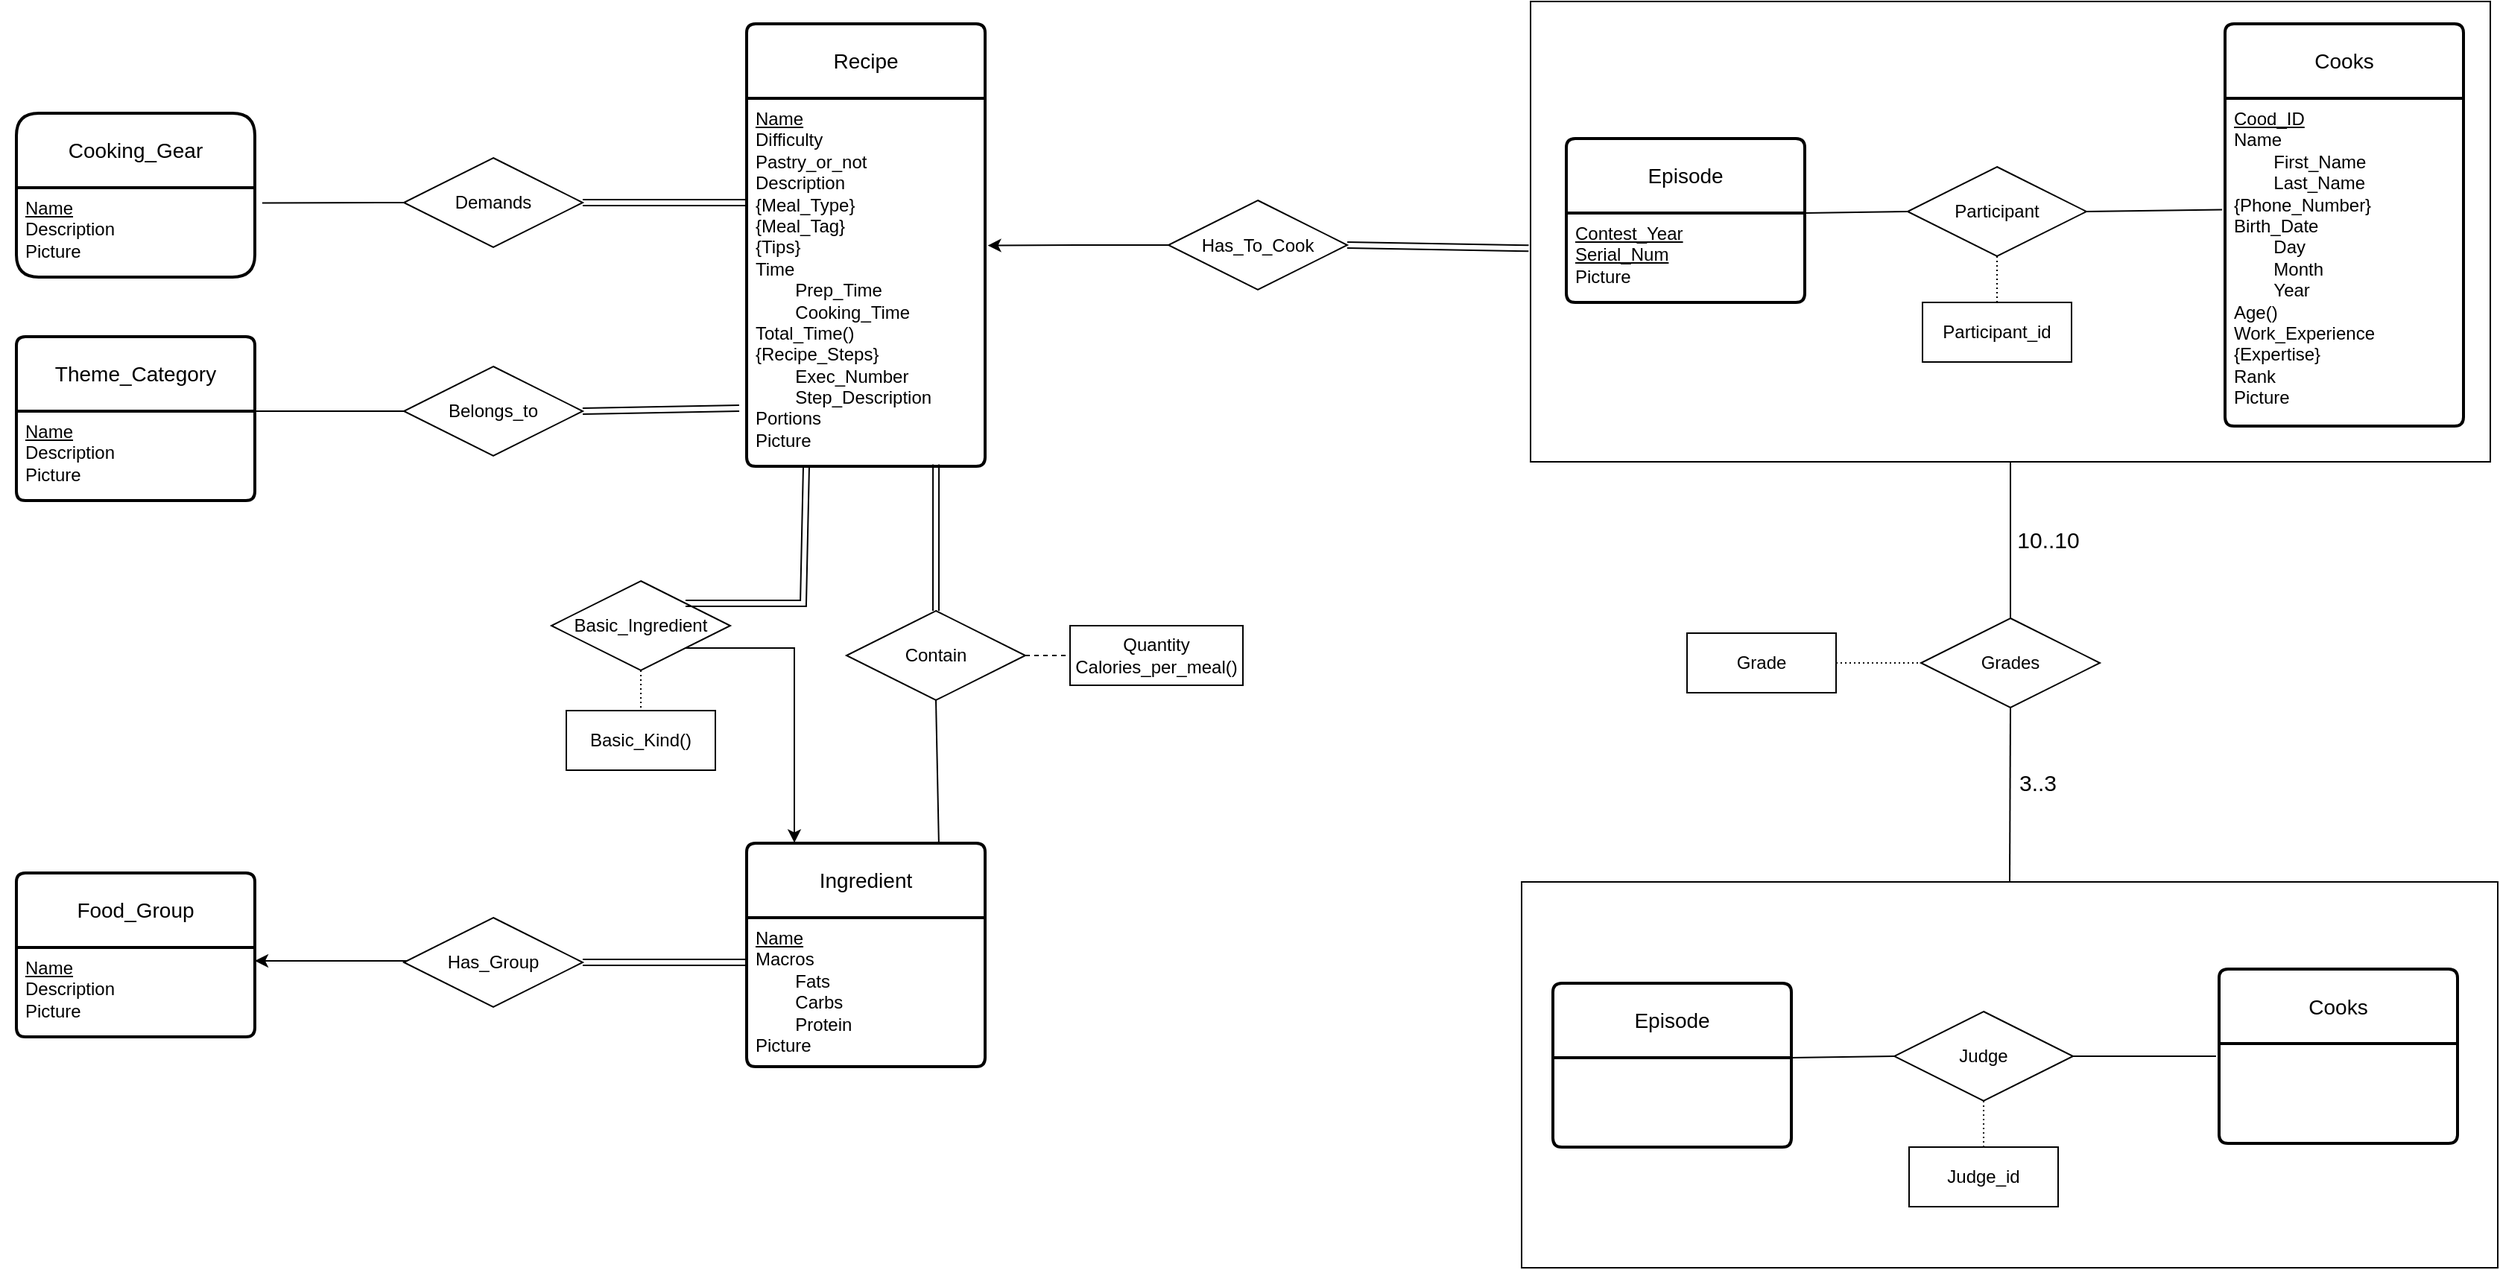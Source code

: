 <mxfile version="24.4.7" type="google">
  <diagram name="Page-1" id="9CEb0XflAj-eh8P2qGpo">
    <mxGraphModel grid="0" page="1" gridSize="10" guides="1" tooltips="1" connect="1" arrows="1" fold="1" pageScale="1" pageWidth="827" pageHeight="1169" background="#FFFFFF" math="0" shadow="0">
      <root>
        <mxCell id="0" />
        <mxCell id="1" parent="0" />
        <mxCell id="BUbjw_bZ-SFrNvqpXmwZ-1" value="Cooking_Gear" style="swimlane;childLayout=stackLayout;horizontal=1;startSize=50;horizontalStack=0;rounded=1;fontSize=14;fontStyle=0;strokeWidth=2;resizeParent=0;resizeLast=1;shadow=0;dashed=0;align=center;arcSize=10;whiteSpace=wrap;html=1;" vertex="1" parent="1">
          <mxGeometry x="-210" y="180" width="160" height="110" as="geometry" />
        </mxCell>
        <mxCell id="BUbjw_bZ-SFrNvqpXmwZ-2" value="&lt;div&gt;&lt;u&gt;Name&lt;br&gt;&lt;/u&gt;&lt;/div&gt;&lt;div&gt;Description&lt;/div&gt;&lt;div&gt;Picture&lt;/div&gt;" style="align=left;strokeColor=none;fillColor=none;spacingLeft=4;fontSize=12;verticalAlign=top;resizable=0;rotatable=0;part=1;html=1;" vertex="1" parent="BUbjw_bZ-SFrNvqpXmwZ-1">
          <mxGeometry y="50" width="160" height="60" as="geometry" />
        </mxCell>
        <mxCell id="BUbjw_bZ-SFrNvqpXmwZ-4" value="&lt;div&gt;Demands&lt;/div&gt;" style="shape=rhombus;perimeter=rhombusPerimeter;whiteSpace=wrap;html=1;align=center;" vertex="1" parent="1">
          <mxGeometry x="50" y="210" width="120" height="60" as="geometry" />
        </mxCell>
        <mxCell id="BUbjw_bZ-SFrNvqpXmwZ-6" value="" style="endArrow=none;html=1;rounded=0;exitX=1.031;exitY=0.171;exitDx=0;exitDy=0;entryX=0;entryY=0.5;entryDx=0;entryDy=0;exitPerimeter=0;" edge="1" parent="1" source="BUbjw_bZ-SFrNvqpXmwZ-2" target="BUbjw_bZ-SFrNvqpXmwZ-4">
          <mxGeometry relative="1" as="geometry">
            <mxPoint x="340" y="410" as="sourcePoint" />
            <mxPoint x="500" y="410" as="targetPoint" />
            <Array as="points" />
          </mxGeometry>
        </mxCell>
        <mxCell id="BUbjw_bZ-SFrNvqpXmwZ-7" value="" style="resizable=0;html=1;whiteSpace=wrap;align=right;verticalAlign=bottom;" connectable="0" vertex="1" parent="BUbjw_bZ-SFrNvqpXmwZ-6">
          <mxGeometry x="1" relative="1" as="geometry" />
        </mxCell>
        <mxCell id="BUbjw_bZ-SFrNvqpXmwZ-10" value="Recipe" style="swimlane;childLayout=stackLayout;horizontal=1;startSize=50;horizontalStack=0;rounded=1;fontSize=14;fontStyle=0;strokeWidth=2;resizeParent=0;resizeLast=1;shadow=0;dashed=0;align=center;arcSize=4;whiteSpace=wrap;html=1;" vertex="1" parent="1">
          <mxGeometry x="280" y="120" width="160" height="297" as="geometry" />
        </mxCell>
        <mxCell id="BUbjw_bZ-SFrNvqpXmwZ-11" value="&lt;div&gt;&lt;u&gt;Name&lt;/u&gt;&lt;/div&gt;&lt;div&gt;Difficulty&lt;/div&gt;&lt;div&gt;Pastry_or_not&lt;/div&gt;&lt;div&gt;Description&lt;/div&gt;&lt;div&gt;{Meal_Type}&lt;br&gt;&lt;/div&gt;&lt;div&gt;{Meal_Tag}&lt;/div&gt;&lt;div&gt;{Tips}&lt;/div&gt;&lt;div&gt;Time&lt;/div&gt;&lt;div&gt;&lt;span style=&quot;white-space: pre;&quot;&gt;&#x9;&lt;/span&gt;Prep_Time&lt;/div&gt;&lt;div&gt;&lt;span style=&quot;white-space: pre;&quot;&gt;&#x9;&lt;/span&gt;Cooking_Time&lt;/div&gt;&lt;div&gt;Total_Time()&lt;/div&gt;&lt;div&gt;{Recipe_Steps}&lt;/div&gt;&lt;div&gt;&lt;span style=&quot;white-space: pre;&quot;&gt;&#x9;Exec&lt;/span&gt;_Number&lt;/div&gt;&lt;div&gt;&lt;span style=&quot;white-space: pre;&quot;&gt;&#x9;&lt;/span&gt;Step_Description&lt;/div&gt;&lt;div&gt;Portions&lt;/div&gt;&lt;div&gt;Picture&lt;br&gt;&lt;/div&gt;" style="align=left;strokeColor=none;fillColor=none;spacingLeft=4;fontSize=12;verticalAlign=top;resizable=0;rotatable=0;part=1;html=1;" vertex="1" parent="BUbjw_bZ-SFrNvqpXmwZ-10">
          <mxGeometry y="50" width="160" height="247" as="geometry" />
        </mxCell>
        <mxCell id="BUbjw_bZ-SFrNvqpXmwZ-17" value="" style="shape=link;html=1;rounded=0;entryX=1;entryY=0.5;entryDx=0;entryDy=0;" edge="1" parent="1" target="BUbjw_bZ-SFrNvqpXmwZ-4">
          <mxGeometry relative="1" as="geometry">
            <mxPoint x="280" y="240" as="sourcePoint" />
            <mxPoint x="500" y="410" as="targetPoint" />
          </mxGeometry>
        </mxCell>
        <mxCell id="BUbjw_bZ-SFrNvqpXmwZ-18" value="" style="resizable=0;html=1;whiteSpace=wrap;align=right;verticalAlign=bottom;" connectable="0" vertex="1" parent="BUbjw_bZ-SFrNvqpXmwZ-17">
          <mxGeometry x="1" relative="1" as="geometry">
            <mxPoint x="-320" y="230" as="offset" />
          </mxGeometry>
        </mxCell>
        <mxCell id="BUbjw_bZ-SFrNvqpXmwZ-19" value="&lt;div&gt;Belongs_to&lt;/div&gt;" style="shape=rhombus;perimeter=rhombusPerimeter;whiteSpace=wrap;html=1;align=center;" vertex="1" parent="1">
          <mxGeometry x="50" y="350" width="120" height="60" as="geometry" />
        </mxCell>
        <mxCell id="BUbjw_bZ-SFrNvqpXmwZ-20" value="" style="shape=link;html=1;rounded=0;exitX=1;exitY=0.5;exitDx=0;exitDy=0;" edge="1" parent="1" source="BUbjw_bZ-SFrNvqpXmwZ-19">
          <mxGeometry relative="1" as="geometry">
            <mxPoint x="340" y="410" as="sourcePoint" />
            <mxPoint x="275" y="378" as="targetPoint" />
          </mxGeometry>
        </mxCell>
        <mxCell id="BUbjw_bZ-SFrNvqpXmwZ-21" value="" style="resizable=0;html=1;whiteSpace=wrap;align=right;verticalAlign=bottom;" connectable="0" vertex="1" parent="BUbjw_bZ-SFrNvqpXmwZ-20">
          <mxGeometry x="1" relative="1" as="geometry" />
        </mxCell>
        <mxCell id="BUbjw_bZ-SFrNvqpXmwZ-22" value="&lt;div&gt;Theme_Category&lt;/div&gt;" style="swimlane;childLayout=stackLayout;horizontal=1;startSize=50;horizontalStack=0;rounded=1;fontSize=14;fontStyle=0;strokeWidth=2;resizeParent=0;resizeLast=1;shadow=0;dashed=0;align=center;arcSize=4;whiteSpace=wrap;html=1;" vertex="1" parent="1">
          <mxGeometry x="-210" y="330" width="160" height="110" as="geometry" />
        </mxCell>
        <mxCell id="BUbjw_bZ-SFrNvqpXmwZ-23" value="&lt;div&gt;&lt;u&gt;Name&lt;/u&gt;&lt;/div&gt;&lt;div&gt;Description&lt;br&gt;&lt;/div&gt;&lt;div&gt;Picture&lt;br&gt;&lt;/div&gt;" style="align=left;strokeColor=none;fillColor=none;spacingLeft=4;fontSize=12;verticalAlign=top;resizable=0;rotatable=0;part=1;html=1;" vertex="1" parent="BUbjw_bZ-SFrNvqpXmwZ-22">
          <mxGeometry y="50" width="160" height="60" as="geometry" />
        </mxCell>
        <mxCell id="BUbjw_bZ-SFrNvqpXmwZ-24" value="" style="endArrow=none;html=1;rounded=0;entryX=0;entryY=0.5;entryDx=0;entryDy=0;exitX=1;exitY=0;exitDx=0;exitDy=0;" edge="1" parent="1" source="BUbjw_bZ-SFrNvqpXmwZ-23" target="BUbjw_bZ-SFrNvqpXmwZ-19">
          <mxGeometry relative="1" as="geometry">
            <mxPoint x="340" y="410" as="sourcePoint" />
            <mxPoint x="500" y="410" as="targetPoint" />
          </mxGeometry>
        </mxCell>
        <mxCell id="BUbjw_bZ-SFrNvqpXmwZ-25" value="" style="resizable=0;html=1;whiteSpace=wrap;align=right;verticalAlign=bottom;" connectable="0" vertex="1" parent="BUbjw_bZ-SFrNvqpXmwZ-24">
          <mxGeometry x="1" relative="1" as="geometry">
            <mxPoint x="-270" y="170" as="offset" />
          </mxGeometry>
        </mxCell>
        <mxCell id="BUbjw_bZ-SFrNvqpXmwZ-29" value="Contain" style="shape=rhombus;perimeter=rhombusPerimeter;whiteSpace=wrap;html=1;align=center;" vertex="1" parent="1">
          <mxGeometry x="347" y="514" width="120" height="60" as="geometry" />
        </mxCell>
        <mxCell id="BUbjw_bZ-SFrNvqpXmwZ-30" value="" style="endArrow=none;html=1;rounded=0;entryX=0.5;entryY=0;entryDx=0;entryDy=0;exitX=0.794;exitY=0.995;exitDx=0;exitDy=0;exitPerimeter=0;shape=link;" edge="1" parent="1" source="BUbjw_bZ-SFrNvqpXmwZ-11" target="BUbjw_bZ-SFrNvqpXmwZ-29">
          <mxGeometry relative="1" as="geometry">
            <mxPoint x="402" y="420" as="sourcePoint" />
            <mxPoint x="640" y="410" as="targetPoint" />
          </mxGeometry>
        </mxCell>
        <mxCell id="BUbjw_bZ-SFrNvqpXmwZ-31" value="" style="resizable=0;html=1;whiteSpace=wrap;align=right;verticalAlign=bottom;" connectable="0" vertex="1" parent="BUbjw_bZ-SFrNvqpXmwZ-30">
          <mxGeometry x="1" relative="1" as="geometry" />
        </mxCell>
        <mxCell id="BUbjw_bZ-SFrNvqpXmwZ-36" value="&lt;div&gt;Quantity&lt;/div&gt;&lt;div&gt;Calories_per_meal()&lt;/div&gt;" style="whiteSpace=wrap;html=1;align=center;" vertex="1" parent="1">
          <mxGeometry x="497" y="524" width="116" height="40" as="geometry" />
        </mxCell>
        <mxCell id="BUbjw_bZ-SFrNvqpXmwZ-37" value="Ingredient" style="swimlane;childLayout=stackLayout;horizontal=1;startSize=50;horizontalStack=0;rounded=1;fontSize=14;fontStyle=0;strokeWidth=2;resizeParent=0;resizeLast=1;shadow=0;dashed=0;align=center;arcSize=4;whiteSpace=wrap;html=1;" vertex="1" parent="1">
          <mxGeometry x="280" y="670" width="160" height="150" as="geometry" />
        </mxCell>
        <mxCell id="BUbjw_bZ-SFrNvqpXmwZ-38" value="&lt;div&gt;&lt;u&gt;Name&lt;/u&gt;&lt;/div&gt;&lt;div&gt;Macros&lt;/div&gt;&lt;div&gt;&lt;span style=&quot;white-space: pre;&quot;&gt;&#x9;&lt;/span&gt;Fats&lt;/div&gt;&lt;div&gt;&lt;span style=&quot;white-space: pre;&quot;&gt;&#x9;&lt;/span&gt;Carbs&lt;/div&gt;&lt;div&gt;&lt;span style=&quot;white-space: pre;&quot;&gt;&#x9;&lt;/span&gt;Protein&lt;/div&gt;&lt;div&gt;Picture&lt;br&gt;&lt;/div&gt;&lt;span style=&quot;white-space: pre;&quot;&gt;&lt;/span&gt;" style="align=left;strokeColor=none;fillColor=none;spacingLeft=4;fontSize=12;verticalAlign=top;resizable=0;rotatable=0;part=1;html=1;" vertex="1" parent="BUbjw_bZ-SFrNvqpXmwZ-37">
          <mxGeometry y="50" width="160" height="100" as="geometry" />
        </mxCell>
        <mxCell id="BUbjw_bZ-SFrNvqpXmwZ-39" value="" style="endArrow=none;html=1;rounded=0;entryX=0.5;entryY=1;entryDx=0;entryDy=0;exitX=0.806;exitY=0.005;exitDx=0;exitDy=0;exitPerimeter=0;" edge="1" parent="1" source="BUbjw_bZ-SFrNvqpXmwZ-37" target="BUbjw_bZ-SFrNvqpXmwZ-29">
          <mxGeometry relative="1" as="geometry">
            <mxPoint x="407" y="667" as="sourcePoint" />
            <mxPoint x="500" y="560" as="targetPoint" />
          </mxGeometry>
        </mxCell>
        <mxCell id="BUbjw_bZ-SFrNvqpXmwZ-40" value="" style="resizable=0;html=1;whiteSpace=wrap;align=right;verticalAlign=bottom;" connectable="0" vertex="1" parent="BUbjw_bZ-SFrNvqpXmwZ-39">
          <mxGeometry x="1" relative="1" as="geometry" />
        </mxCell>
        <mxCell id="BUbjw_bZ-SFrNvqpXmwZ-41" value="Has_Group" style="shape=rhombus;perimeter=rhombusPerimeter;whiteSpace=wrap;html=1;align=center;" vertex="1" parent="1">
          <mxGeometry x="50" y="720" width="120" height="60" as="geometry" />
        </mxCell>
        <mxCell id="BUbjw_bZ-SFrNvqpXmwZ-42" value="" style="shape=link;html=1;rounded=0;exitX=1;exitY=0.5;exitDx=0;exitDy=0;" edge="1" parent="1" source="BUbjw_bZ-SFrNvqpXmwZ-41">
          <mxGeometry relative="1" as="geometry">
            <mxPoint x="340" y="560" as="sourcePoint" />
            <mxPoint x="280" y="750" as="targetPoint" />
          </mxGeometry>
        </mxCell>
        <mxCell id="BUbjw_bZ-SFrNvqpXmwZ-43" value="" style="resizable=0;html=1;whiteSpace=wrap;align=right;verticalAlign=bottom;" connectable="0" vertex="1" parent="BUbjw_bZ-SFrNvqpXmwZ-42">
          <mxGeometry x="1" relative="1" as="geometry" />
        </mxCell>
        <mxCell id="BUbjw_bZ-SFrNvqpXmwZ-44" value="Food_Group" style="swimlane;childLayout=stackLayout;horizontal=1;startSize=50;horizontalStack=0;rounded=1;fontSize=14;fontStyle=0;strokeWidth=2;resizeParent=0;resizeLast=1;shadow=0;dashed=0;align=center;arcSize=4;whiteSpace=wrap;html=1;" vertex="1" parent="1">
          <mxGeometry x="-210" y="690" width="160" height="110" as="geometry" />
        </mxCell>
        <mxCell id="BUbjw_bZ-SFrNvqpXmwZ-45" value="&lt;div&gt;&lt;u&gt;Name&lt;/u&gt;&lt;/div&gt;&lt;div&gt;Description&lt;/div&gt;&lt;div&gt;Picture&lt;br&gt;&lt;/div&gt;" style="align=left;strokeColor=none;fillColor=none;spacingLeft=4;fontSize=12;verticalAlign=top;resizable=0;rotatable=0;part=1;html=1;" vertex="1" parent="BUbjw_bZ-SFrNvqpXmwZ-44">
          <mxGeometry y="50" width="160" height="60" as="geometry" />
        </mxCell>
        <mxCell id="BUbjw_bZ-SFrNvqpXmwZ-48" style="edgeStyle=orthogonalEdgeStyle;rounded=0;orthogonalLoop=1;jettySize=auto;html=1;entryX=1;entryY=0.15;entryDx=0;entryDy=0;entryPerimeter=0;" edge="1" parent="1" source="BUbjw_bZ-SFrNvqpXmwZ-41" target="BUbjw_bZ-SFrNvqpXmwZ-45">
          <mxGeometry relative="1" as="geometry">
            <Array as="points">
              <mxPoint x="20" y="749" />
              <mxPoint x="20" y="749" />
            </Array>
          </mxGeometry>
        </mxCell>
        <mxCell id="BUbjw_bZ-SFrNvqpXmwZ-49" value="Cooks" style="swimlane;childLayout=stackLayout;horizontal=1;startSize=50;horizontalStack=0;rounded=1;fontSize=14;fontStyle=0;strokeWidth=2;resizeParent=0;resizeLast=1;shadow=0;dashed=0;align=center;arcSize=4;whiteSpace=wrap;html=1;" vertex="1" parent="1">
          <mxGeometry x="1272" y="120" width="160" height="270" as="geometry" />
        </mxCell>
        <mxCell id="BUbjw_bZ-SFrNvqpXmwZ-50" value="&lt;div&gt;&lt;u&gt;Cood_ID&lt;/u&gt;&lt;/div&gt;&lt;div&gt;Name&lt;/div&gt;&lt;div&gt;&lt;span style=&quot;white-space: pre;&quot;&gt;&#x9;&lt;/span&gt;First_Name&lt;/div&gt;&lt;div&gt;&lt;span style=&quot;white-space: pre;&quot;&gt;&#x9;&lt;/span&gt;Last_Name&lt;/div&gt;&lt;div&gt;{Phone_Number}&lt;/div&gt;&lt;div&gt;Birth_Date&lt;/div&gt;&lt;div&gt;&lt;span style=&quot;white-space: pre;&quot;&gt;&#x9;&lt;/span&gt;Day&lt;/div&gt;&lt;div&gt;&lt;span style=&quot;white-space: pre;&quot;&gt;&#x9;&lt;/span&gt;Month&lt;/div&gt;&lt;div&gt;&lt;span style=&quot;white-space: pre;&quot;&gt;&#x9;&lt;/span&gt;Year&lt;/div&gt;&lt;div&gt;Age()&lt;/div&gt;&lt;div&gt;Work_Experience&lt;/div&gt;&lt;div&gt;{Expertise}&lt;/div&gt;&lt;div&gt;Rank&lt;/div&gt;&lt;div&gt;Picture&lt;br&gt;&lt;/div&gt;" style="align=left;strokeColor=none;fillColor=none;spacingLeft=4;fontSize=12;verticalAlign=top;resizable=0;rotatable=0;part=1;html=1;" vertex="1" parent="BUbjw_bZ-SFrNvqpXmwZ-49">
          <mxGeometry y="50" width="160" height="220" as="geometry" />
        </mxCell>
        <mxCell id="BUbjw_bZ-SFrNvqpXmwZ-56" value="Grades" style="shape=rhombus;perimeter=rhombusPerimeter;whiteSpace=wrap;html=1;align=center;" vertex="1" parent="1">
          <mxGeometry x="1068" y="519" width="120" height="60" as="geometry" />
        </mxCell>
        <mxCell id="BUbjw_bZ-SFrNvqpXmwZ-63" value="Grade" style="whiteSpace=wrap;html=1;align=center;" vertex="1" parent="1">
          <mxGeometry x="911" y="529" width="100" height="40" as="geometry" />
        </mxCell>
        <mxCell id="BUbjw_bZ-SFrNvqpXmwZ-64" value="" style="endArrow=none;html=1;rounded=0;dashed=1;dashPattern=1 2;exitX=1;exitY=0.5;exitDx=0;exitDy=0;entryX=0;entryY=0.5;entryDx=0;entryDy=0;" edge="1" parent="1" source="BUbjw_bZ-SFrNvqpXmwZ-63" target="BUbjw_bZ-SFrNvqpXmwZ-56">
          <mxGeometry relative="1" as="geometry">
            <mxPoint x="905" y="749" as="sourcePoint" />
            <mxPoint x="915" y="609" as="targetPoint" />
          </mxGeometry>
        </mxCell>
        <mxCell id="BUbjw_bZ-SFrNvqpXmwZ-65" value="" style="resizable=0;html=1;whiteSpace=wrap;align=right;verticalAlign=bottom;" connectable="0" vertex="1" parent="BUbjw_bZ-SFrNvqpXmwZ-64">
          <mxGeometry x="1" relative="1" as="geometry" />
        </mxCell>
        <mxCell id="BUbjw_bZ-SFrNvqpXmwZ-66" value="Episode" style="swimlane;childLayout=stackLayout;horizontal=1;startSize=50;horizontalStack=0;rounded=1;fontSize=14;fontStyle=0;strokeWidth=2;resizeParent=0;resizeLast=1;shadow=0;dashed=0;align=center;arcSize=4;whiteSpace=wrap;html=1;" vertex="1" parent="1">
          <mxGeometry x="830" y="197" width="160" height="110" as="geometry" />
        </mxCell>
        <mxCell id="BUbjw_bZ-SFrNvqpXmwZ-67" value="&lt;div&gt;&lt;u&gt;Contest_Year&lt;/u&gt;&lt;/div&gt;&lt;div&gt;&lt;u&gt;Serial_Num&lt;/u&gt;&lt;br&gt;&lt;/div&gt;&lt;div&gt;Picture&lt;br&gt;&lt;/div&gt;" style="align=left;strokeColor=none;fillColor=none;spacingLeft=4;fontSize=12;verticalAlign=top;resizable=0;rotatable=0;part=1;html=1;" vertex="1" parent="BUbjw_bZ-SFrNvqpXmwZ-66">
          <mxGeometry y="50" width="160" height="60" as="geometry" />
        </mxCell>
        <mxCell id="BUbjw_bZ-SFrNvqpXmwZ-70" value="Has_To_Cook" style="shape=rhombus;perimeter=rhombusPerimeter;whiteSpace=wrap;html=1;align=center;" vertex="1" parent="1">
          <mxGeometry x="563" y="238.5" width="120" height="60" as="geometry" />
        </mxCell>
        <mxCell id="BjS0aAwPkRTt_kayOrdt-1" value="Basic_Ingredient" style="shape=rhombus;perimeter=rhombusPerimeter;whiteSpace=wrap;html=1;align=center;" vertex="1" parent="1">
          <mxGeometry x="149" y="494" width="120" height="60" as="geometry" />
        </mxCell>
        <mxCell id="BjS0aAwPkRTt_kayOrdt-4" value="" style="endArrow=none;html=1;rounded=0;dashed=1;dashPattern=1 2;exitX=0.5;exitY=1;exitDx=0;exitDy=0;entryX=0.5;entryY=0;entryDx=0;entryDy=0;" edge="1" parent="1" source="BjS0aAwPkRTt_kayOrdt-1" target="BjS0aAwPkRTt_kayOrdt-6">
          <mxGeometry relative="1" as="geometry">
            <mxPoint x="342" y="500" as="sourcePoint" />
            <mxPoint x="-88" y="529" as="targetPoint" />
          </mxGeometry>
        </mxCell>
        <mxCell id="BjS0aAwPkRTt_kayOrdt-5" value="" style="resizable=0;html=1;whiteSpace=wrap;align=right;verticalAlign=bottom;" connectable="0" vertex="1" parent="BjS0aAwPkRTt_kayOrdt-4">
          <mxGeometry x="1" relative="1" as="geometry" />
        </mxCell>
        <mxCell id="BjS0aAwPkRTt_kayOrdt-6" value="Basic_Kind()" style="whiteSpace=wrap;html=1;align=center;" vertex="1" parent="1">
          <mxGeometry x="159" y="581" width="100" height="40" as="geometry" />
        </mxCell>
        <mxCell id="5EFTwE4QJOznLpMfU99v-3" value="" style="endArrow=none;dashed=1;html=1;rounded=0;exitX=1;exitY=0.5;exitDx=0;exitDy=0;entryX=0;entryY=0.5;entryDx=0;entryDy=0;" edge="1" parent="1" source="BUbjw_bZ-SFrNvqpXmwZ-29" target="BUbjw_bZ-SFrNvqpXmwZ-36">
          <mxGeometry width="50" height="50" relative="1" as="geometry">
            <mxPoint x="498" y="525" as="sourcePoint" />
            <mxPoint x="548" y="475" as="targetPoint" />
          </mxGeometry>
        </mxCell>
        <mxCell id="M_OlpyvGXIE5lbXIlnA2-1" value="" style="rounded=0;whiteSpace=wrap;html=1;fillColor=none;" vertex="1" parent="1">
          <mxGeometry x="806" y="105" width="644" height="309" as="geometry" />
        </mxCell>
        <mxCell id="M_OlpyvGXIE5lbXIlnA2-2" style="edgeStyle=orthogonalEdgeStyle;rounded=0;orthogonalLoop=1;jettySize=auto;html=1;exitX=1;exitY=1;exitDx=0;exitDy=0;entryX=0.2;entryY=-0.002;entryDx=0;entryDy=0;entryPerimeter=0;" edge="1" parent="1" source="BjS0aAwPkRTt_kayOrdt-1" target="BUbjw_bZ-SFrNvqpXmwZ-37">
          <mxGeometry relative="1" as="geometry" />
        </mxCell>
        <mxCell id="M_OlpyvGXIE5lbXIlnA2-4" value="" style="endArrow=none;html=1;rounded=0;exitX=1;exitY=0;exitDx=0;exitDy=0;entryX=0.25;entryY=1;entryDx=0;entryDy=0;shape=link;" edge="1" parent="1" source="BjS0aAwPkRTt_kayOrdt-1" target="BUbjw_bZ-SFrNvqpXmwZ-11">
          <mxGeometry width="50" height="50" relative="1" as="geometry">
            <mxPoint x="280" y="504" as="sourcePoint" />
            <mxPoint x="330" y="454" as="targetPoint" />
            <Array as="points">
              <mxPoint x="318" y="509" />
            </Array>
          </mxGeometry>
        </mxCell>
        <mxCell id="M_OlpyvGXIE5lbXIlnA2-12" value="Participant" style="shape=rhombus;perimeter=rhombusPerimeter;whiteSpace=wrap;html=1;align=center;" vertex="1" parent="1">
          <mxGeometry x="1059" y="216" width="120" height="60" as="geometry" />
        </mxCell>
        <mxCell id="M_OlpyvGXIE5lbXIlnA2-13" value="Participant_id" style="whiteSpace=wrap;html=1;align=center;" vertex="1" parent="1">
          <mxGeometry x="1069" y="307" width="100" height="40" as="geometry" />
        </mxCell>
        <mxCell id="M_OlpyvGXIE5lbXIlnA2-14" value="" style="endArrow=none;html=1;rounded=0;dashed=1;dashPattern=1 2;exitX=0.5;exitY=0;exitDx=0;exitDy=0;entryX=0.5;entryY=1;entryDx=0;entryDy=0;" edge="1" parent="1" source="M_OlpyvGXIE5lbXIlnA2-13" target="M_OlpyvGXIE5lbXIlnA2-12">
          <mxGeometry relative="1" as="geometry">
            <mxPoint x="901" y="446" as="sourcePoint" />
            <mxPoint x="911" y="306" as="targetPoint" />
            <Array as="points" />
          </mxGeometry>
        </mxCell>
        <mxCell id="M_OlpyvGXIE5lbXIlnA2-15" value="" style="resizable=0;html=1;whiteSpace=wrap;align=right;verticalAlign=bottom;" connectable="0" vertex="1" parent="M_OlpyvGXIE5lbXIlnA2-14">
          <mxGeometry x="1" relative="1" as="geometry" />
        </mxCell>
        <mxCell id="M_OlpyvGXIE5lbXIlnA2-17" value="" style="endArrow=none;html=1;rounded=0;exitX=1;exitY=0;exitDx=0;exitDy=0;entryX=0;entryY=0.5;entryDx=0;entryDy=0;" edge="1" parent="1" source="BUbjw_bZ-SFrNvqpXmwZ-67" target="M_OlpyvGXIE5lbXIlnA2-12">
          <mxGeometry width="50" height="50" relative="1" as="geometry">
            <mxPoint x="1003" y="260" as="sourcePoint" />
            <mxPoint x="1053" y="210" as="targetPoint" />
          </mxGeometry>
        </mxCell>
        <mxCell id="M_OlpyvGXIE5lbXIlnA2-18" value="" style="endArrow=none;html=1;rounded=0;exitX=1;exitY=0.5;exitDx=0;exitDy=0;entryX=-0.012;entryY=0.34;entryDx=0;entryDy=0;entryPerimeter=0;" edge="1" parent="1" source="M_OlpyvGXIE5lbXIlnA2-12" target="BUbjw_bZ-SFrNvqpXmwZ-50">
          <mxGeometry width="50" height="50" relative="1" as="geometry">
            <mxPoint x="1195" y="260" as="sourcePoint" />
            <mxPoint x="1245" y="210" as="targetPoint" />
          </mxGeometry>
        </mxCell>
        <mxCell id="M_OlpyvGXIE5lbXIlnA2-22" value="" style="endArrow=none;html=1;rounded=0;exitX=1;exitY=0.5;exitDx=0;exitDy=0;entryX=-0.002;entryY=0.536;entryDx=0;entryDy=0;entryPerimeter=0;shape=link;" edge="1" parent="1" source="BUbjw_bZ-SFrNvqpXmwZ-70" target="M_OlpyvGXIE5lbXIlnA2-1">
          <mxGeometry width="50" height="50" relative="1" as="geometry">
            <mxPoint x="673" y="303" as="sourcePoint" />
            <mxPoint x="794" y="304" as="targetPoint" />
          </mxGeometry>
        </mxCell>
        <mxCell id="M_OlpyvGXIE5lbXIlnA2-23" style="edgeStyle=orthogonalEdgeStyle;rounded=0;orthogonalLoop=1;jettySize=auto;html=1;entryX=1.011;entryY=0.4;entryDx=0;entryDy=0;entryPerimeter=0;" edge="1" parent="1" source="BUbjw_bZ-SFrNvqpXmwZ-70" target="BUbjw_bZ-SFrNvqpXmwZ-11">
          <mxGeometry relative="1" as="geometry" />
        </mxCell>
        <mxCell id="M_OlpyvGXIE5lbXIlnA2-24" value="Cooks" style="swimlane;childLayout=stackLayout;horizontal=1;startSize=50;horizontalStack=0;rounded=1;fontSize=14;fontStyle=0;strokeWidth=2;resizeParent=0;resizeLast=1;shadow=0;dashed=0;align=center;arcSize=4;whiteSpace=wrap;html=1;" vertex="1" parent="1">
          <mxGeometry x="1268" y="754.5" width="160" height="117" as="geometry" />
        </mxCell>
        <mxCell id="M_OlpyvGXIE5lbXIlnA2-25" value="&lt;div&gt;&lt;br&gt;&lt;/div&gt;" style="align=left;strokeColor=none;fillColor=none;spacingLeft=4;fontSize=12;verticalAlign=top;resizable=0;rotatable=0;part=1;html=1;" vertex="1" parent="M_OlpyvGXIE5lbXIlnA2-24">
          <mxGeometry y="50" width="160" height="67" as="geometry" />
        </mxCell>
        <mxCell id="M_OlpyvGXIE5lbXIlnA2-26" value="Episode" style="swimlane;childLayout=stackLayout;horizontal=1;startSize=50;horizontalStack=0;rounded=1;fontSize=14;fontStyle=0;strokeWidth=2;resizeParent=0;resizeLast=1;shadow=0;dashed=0;align=center;arcSize=4;whiteSpace=wrap;html=1;" vertex="1" parent="1">
          <mxGeometry x="821" y="764" width="160" height="110" as="geometry" />
        </mxCell>
        <mxCell id="M_OlpyvGXIE5lbXIlnA2-27" value="&lt;div&gt;&lt;br&gt;&lt;/div&gt;" style="align=left;strokeColor=none;fillColor=none;spacingLeft=4;fontSize=12;verticalAlign=top;resizable=0;rotatable=0;part=1;html=1;" vertex="1" parent="M_OlpyvGXIE5lbXIlnA2-26">
          <mxGeometry y="50" width="160" height="60" as="geometry" />
        </mxCell>
        <mxCell id="M_OlpyvGXIE5lbXIlnA2-28" value="" style="rounded=0;whiteSpace=wrap;html=1;fillColor=none;" vertex="1" parent="1">
          <mxGeometry x="800" y="696" width="655" height="259" as="geometry" />
        </mxCell>
        <mxCell id="M_OlpyvGXIE5lbXIlnA2-29" value="Judge" style="shape=rhombus;perimeter=rhombusPerimeter;whiteSpace=wrap;html=1;align=center;" vertex="1" parent="1">
          <mxGeometry x="1050" y="783" width="120" height="60" as="geometry" />
        </mxCell>
        <mxCell id="M_OlpyvGXIE5lbXIlnA2-30" value="Judge_id" style="whiteSpace=wrap;html=1;align=center;" vertex="1" parent="1">
          <mxGeometry x="1060" y="874" width="100" height="40" as="geometry" />
        </mxCell>
        <mxCell id="M_OlpyvGXIE5lbXIlnA2-31" value="" style="endArrow=none;html=1;rounded=0;dashed=1;dashPattern=1 2;exitX=0.5;exitY=0;exitDx=0;exitDy=0;entryX=0.5;entryY=1;entryDx=0;entryDy=0;" edge="1" parent="1" source="M_OlpyvGXIE5lbXIlnA2-30" target="M_OlpyvGXIE5lbXIlnA2-29">
          <mxGeometry relative="1" as="geometry">
            <mxPoint x="892" y="1013" as="sourcePoint" />
            <mxPoint x="902" y="873" as="targetPoint" />
            <Array as="points" />
          </mxGeometry>
        </mxCell>
        <mxCell id="M_OlpyvGXIE5lbXIlnA2-32" value="" style="resizable=0;html=1;whiteSpace=wrap;align=right;verticalAlign=bottom;" connectable="0" vertex="1" parent="M_OlpyvGXIE5lbXIlnA2-31">
          <mxGeometry x="1" relative="1" as="geometry" />
        </mxCell>
        <mxCell id="M_OlpyvGXIE5lbXIlnA2-33" value="" style="endArrow=none;html=1;rounded=0;exitX=1;exitY=0;exitDx=0;exitDy=0;entryX=0;entryY=0.5;entryDx=0;entryDy=0;" edge="1" parent="1" source="M_OlpyvGXIE5lbXIlnA2-27" target="M_OlpyvGXIE5lbXIlnA2-29">
          <mxGeometry width="50" height="50" relative="1" as="geometry">
            <mxPoint x="994" y="827" as="sourcePoint" />
            <mxPoint x="1044" y="777" as="targetPoint" />
          </mxGeometry>
        </mxCell>
        <mxCell id="M_OlpyvGXIE5lbXIlnA2-34" value="" style="endArrow=none;html=1;rounded=0;exitX=1;exitY=0.5;exitDx=0;exitDy=0;" edge="1" parent="1" source="M_OlpyvGXIE5lbXIlnA2-29">
          <mxGeometry width="50" height="50" relative="1" as="geometry">
            <mxPoint x="1186" y="827" as="sourcePoint" />
            <mxPoint x="1266" y="813" as="targetPoint" />
          </mxGeometry>
        </mxCell>
        <mxCell id="M_OlpyvGXIE5lbXIlnA2-35" value="" style="endArrow=none;html=1;rounded=0;entryX=0.5;entryY=1;entryDx=0;entryDy=0;exitX=0.5;exitY=0;exitDx=0;exitDy=0;" edge="1" parent="1" source="BUbjw_bZ-SFrNvqpXmwZ-56" target="M_OlpyvGXIE5lbXIlnA2-1">
          <mxGeometry width="50" height="50" relative="1" as="geometry">
            <mxPoint x="1099" y="503" as="sourcePoint" />
            <mxPoint x="1149" y="453" as="targetPoint" />
          </mxGeometry>
        </mxCell>
        <mxCell id="M_OlpyvGXIE5lbXIlnA2-39" value="&lt;font style=&quot;font-size: 15px;&quot;&gt;10..10&lt;/font&gt;" style="edgeLabel;html=1;align=center;verticalAlign=middle;resizable=0;points=[];" connectable="0" vertex="1" parent="M_OlpyvGXIE5lbXIlnA2-35">
          <mxGeometry x="-0.009" y="-1" relative="1" as="geometry">
            <mxPoint x="24" y="-1" as="offset" />
          </mxGeometry>
        </mxCell>
        <mxCell id="M_OlpyvGXIE5lbXIlnA2-37" value="" style="endArrow=none;html=1;rounded=0;entryX=0.5;entryY=1;entryDx=0;entryDy=0;exitX=0.5;exitY=0;exitDx=0;exitDy=0;" edge="1" parent="1" source="M_OlpyvGXIE5lbXIlnA2-28" target="BUbjw_bZ-SFrNvqpXmwZ-56">
          <mxGeometry width="50" height="50" relative="1" as="geometry">
            <mxPoint x="1219" y="666" as="sourcePoint" />
            <mxPoint x="1218" y="548" as="targetPoint" />
          </mxGeometry>
        </mxCell>
        <mxCell id="M_OlpyvGXIE5lbXIlnA2-40" value="&lt;font style=&quot;font-size: 15px;&quot;&gt;3..3&lt;/font&gt;" style="edgeLabel;html=1;align=center;verticalAlign=middle;resizable=0;points=[];" connectable="0" vertex="1" parent="M_OlpyvGXIE5lbXIlnA2-37">
          <mxGeometry x="0.179" y="1" relative="1" as="geometry">
            <mxPoint x="19" y="2" as="offset" />
          </mxGeometry>
        </mxCell>
      </root>
    </mxGraphModel>
  </diagram>
</mxfile>
